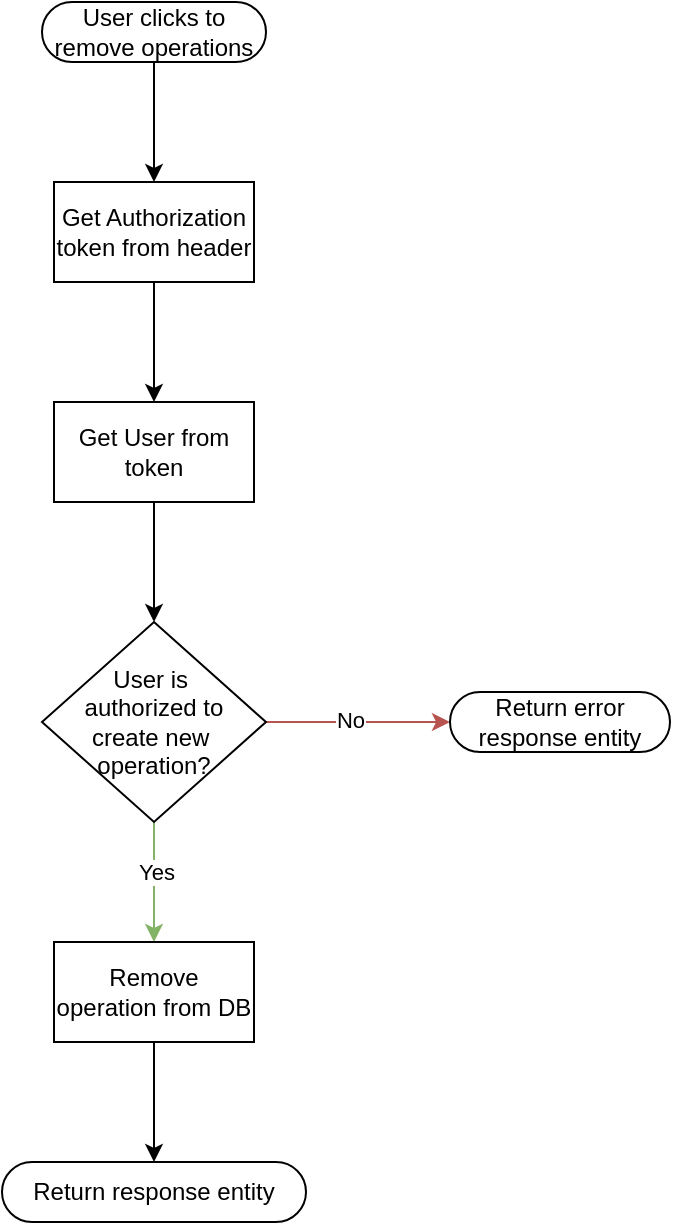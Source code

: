 <mxfile version="28.0.7">
  <diagram name="Página-1" id="TMDoCD8hCcpHIJEySzZF">
    <mxGraphModel dx="727" dy="406" grid="1" gridSize="10" guides="1" tooltips="1" connect="1" arrows="1" fold="1" page="1" pageScale="1" pageWidth="827" pageHeight="1169" math="0" shadow="0">
      <root>
        <mxCell id="0" />
        <mxCell id="1" parent="0" />
        <mxCell id="UQOomTZAaCyZAPaUyG3R-46" style="edgeStyle=orthogonalEdgeStyle;rounded=0;orthogonalLoop=1;jettySize=auto;html=1;entryX=0.5;entryY=0.5;entryDx=0;entryDy=-15;entryPerimeter=0;" parent="1" edge="1">
          <mxGeometry relative="1" as="geometry">
            <mxPoint x="414" y="530" as="targetPoint" />
          </mxGeometry>
        </mxCell>
        <mxCell id="QcQdOetUA6qP5Ii0NC-2-26" style="edgeStyle=orthogonalEdgeStyle;rounded=0;orthogonalLoop=1;jettySize=auto;html=1;" parent="1" edge="1">
          <mxGeometry relative="1" as="geometry">
            <mxPoint x="140" y="710" as="sourcePoint" />
          </mxGeometry>
        </mxCell>
        <mxCell id="7Zbe0JVSpx2qkuPcfZEY-54" style="edgeStyle=orthogonalEdgeStyle;rounded=0;orthogonalLoop=1;jettySize=auto;html=1;" edge="1" parent="1" source="7Zbe0JVSpx2qkuPcfZEY-32" target="7Zbe0JVSpx2qkuPcfZEY-39">
          <mxGeometry relative="1" as="geometry" />
        </mxCell>
        <mxCell id="7Zbe0JVSpx2qkuPcfZEY-32" value="&lt;div&gt;User clicks to remove operations&lt;/div&gt;" style="html=1;dashed=0;whiteSpace=wrap;shape=mxgraph.dfd.start" vertex="1" parent="1">
          <mxGeometry x="358" y="40" width="112" height="30" as="geometry" />
        </mxCell>
        <mxCell id="7Zbe0JVSpx2qkuPcfZEY-37" value="&lt;div&gt;Return response entity&lt;/div&gt;" style="html=1;dashed=0;whiteSpace=wrap;shape=mxgraph.dfd.start" vertex="1" parent="1">
          <mxGeometry x="338" y="620" width="152" height="30" as="geometry" />
        </mxCell>
        <mxCell id="7Zbe0JVSpx2qkuPcfZEY-43" style="edgeStyle=orthogonalEdgeStyle;rounded=0;orthogonalLoop=1;jettySize=auto;html=1;" edge="1" parent="1" source="7Zbe0JVSpx2qkuPcfZEY-39" target="7Zbe0JVSpx2qkuPcfZEY-42">
          <mxGeometry relative="1" as="geometry" />
        </mxCell>
        <mxCell id="7Zbe0JVSpx2qkuPcfZEY-39" value="Get Authorization token from header" style="html=1;dashed=0;whiteSpace=wrap;" vertex="1" parent="1">
          <mxGeometry x="364" y="130" width="100" height="50" as="geometry" />
        </mxCell>
        <mxCell id="7Zbe0JVSpx2qkuPcfZEY-45" style="edgeStyle=orthogonalEdgeStyle;rounded=0;orthogonalLoop=1;jettySize=auto;html=1;fillColor=#d5e8d4;strokeColor=#82b366;" edge="1" parent="1" source="7Zbe0JVSpx2qkuPcfZEY-41" target="7Zbe0JVSpx2qkuPcfZEY-58">
          <mxGeometry relative="1" as="geometry">
            <mxPoint x="450" y="510" as="targetPoint" />
          </mxGeometry>
        </mxCell>
        <mxCell id="7Zbe0JVSpx2qkuPcfZEY-46" value="Yes" style="edgeLabel;html=1;align=center;verticalAlign=middle;resizable=0;points=[];" vertex="1" connectable="0" parent="7Zbe0JVSpx2qkuPcfZEY-45">
          <mxGeometry x="-0.172" y="1" relative="1" as="geometry">
            <mxPoint as="offset" />
          </mxGeometry>
        </mxCell>
        <mxCell id="7Zbe0JVSpx2qkuPcfZEY-48" style="edgeStyle=orthogonalEdgeStyle;rounded=0;orthogonalLoop=1;jettySize=auto;html=1;fillColor=#f8cecc;strokeColor=#b85450;" edge="1" parent="1" source="7Zbe0JVSpx2qkuPcfZEY-41" target="7Zbe0JVSpx2qkuPcfZEY-47">
          <mxGeometry relative="1" as="geometry" />
        </mxCell>
        <mxCell id="7Zbe0JVSpx2qkuPcfZEY-49" value="No" style="edgeLabel;html=1;align=center;verticalAlign=middle;resizable=0;points=[];" vertex="1" connectable="0" parent="7Zbe0JVSpx2qkuPcfZEY-48">
          <mxGeometry x="-0.082" y="1" relative="1" as="geometry">
            <mxPoint as="offset" />
          </mxGeometry>
        </mxCell>
        <mxCell id="7Zbe0JVSpx2qkuPcfZEY-41" value="&lt;div&gt;User&amp;nbsp;is&amp;nbsp;&lt;/div&gt;&lt;div&gt;authorized to create&amp;nbsp;new&amp;nbsp;&lt;/div&gt;&lt;div&gt;operation?&lt;/div&gt;" style="shape=rhombus;html=1;dashed=0;whiteSpace=wrap;perimeter=rhombusPerimeter;" vertex="1" parent="1">
          <mxGeometry x="358" y="350" width="112" height="100" as="geometry" />
        </mxCell>
        <mxCell id="7Zbe0JVSpx2qkuPcfZEY-44" style="edgeStyle=orthogonalEdgeStyle;rounded=0;orthogonalLoop=1;jettySize=auto;html=1;" edge="1" parent="1" source="7Zbe0JVSpx2qkuPcfZEY-42" target="7Zbe0JVSpx2qkuPcfZEY-41">
          <mxGeometry relative="1" as="geometry" />
        </mxCell>
        <mxCell id="7Zbe0JVSpx2qkuPcfZEY-42" value="Get User from token" style="html=1;dashed=0;whiteSpace=wrap;" vertex="1" parent="1">
          <mxGeometry x="364" y="240" width="100" height="50" as="geometry" />
        </mxCell>
        <mxCell id="7Zbe0JVSpx2qkuPcfZEY-47" value="Return error response entity" style="html=1;dashed=0;whiteSpace=wrap;shape=mxgraph.dfd.start" vertex="1" parent="1">
          <mxGeometry x="562" y="385" width="110" height="30" as="geometry" />
        </mxCell>
        <mxCell id="7Zbe0JVSpx2qkuPcfZEY-56" style="edgeStyle=orthogonalEdgeStyle;rounded=0;orthogonalLoop=1;jettySize=auto;html=1;" edge="1" parent="1" target="7Zbe0JVSpx2qkuPcfZEY-33">
          <mxGeometry relative="1" as="geometry">
            <mxPoint x="414" y="560.0" as="sourcePoint" />
          </mxGeometry>
        </mxCell>
        <mxCell id="7Zbe0JVSpx2qkuPcfZEY-59" style="edgeStyle=orthogonalEdgeStyle;rounded=0;orthogonalLoop=1;jettySize=auto;html=1;" edge="1" parent="1" source="7Zbe0JVSpx2qkuPcfZEY-58" target="7Zbe0JVSpx2qkuPcfZEY-37">
          <mxGeometry relative="1" as="geometry" />
        </mxCell>
        <mxCell id="7Zbe0JVSpx2qkuPcfZEY-58" value="Remove operation from DB" style="html=1;dashed=0;whiteSpace=wrap;" vertex="1" parent="1">
          <mxGeometry x="364" y="510" width="100" height="50" as="geometry" />
        </mxCell>
      </root>
    </mxGraphModel>
  </diagram>
</mxfile>
